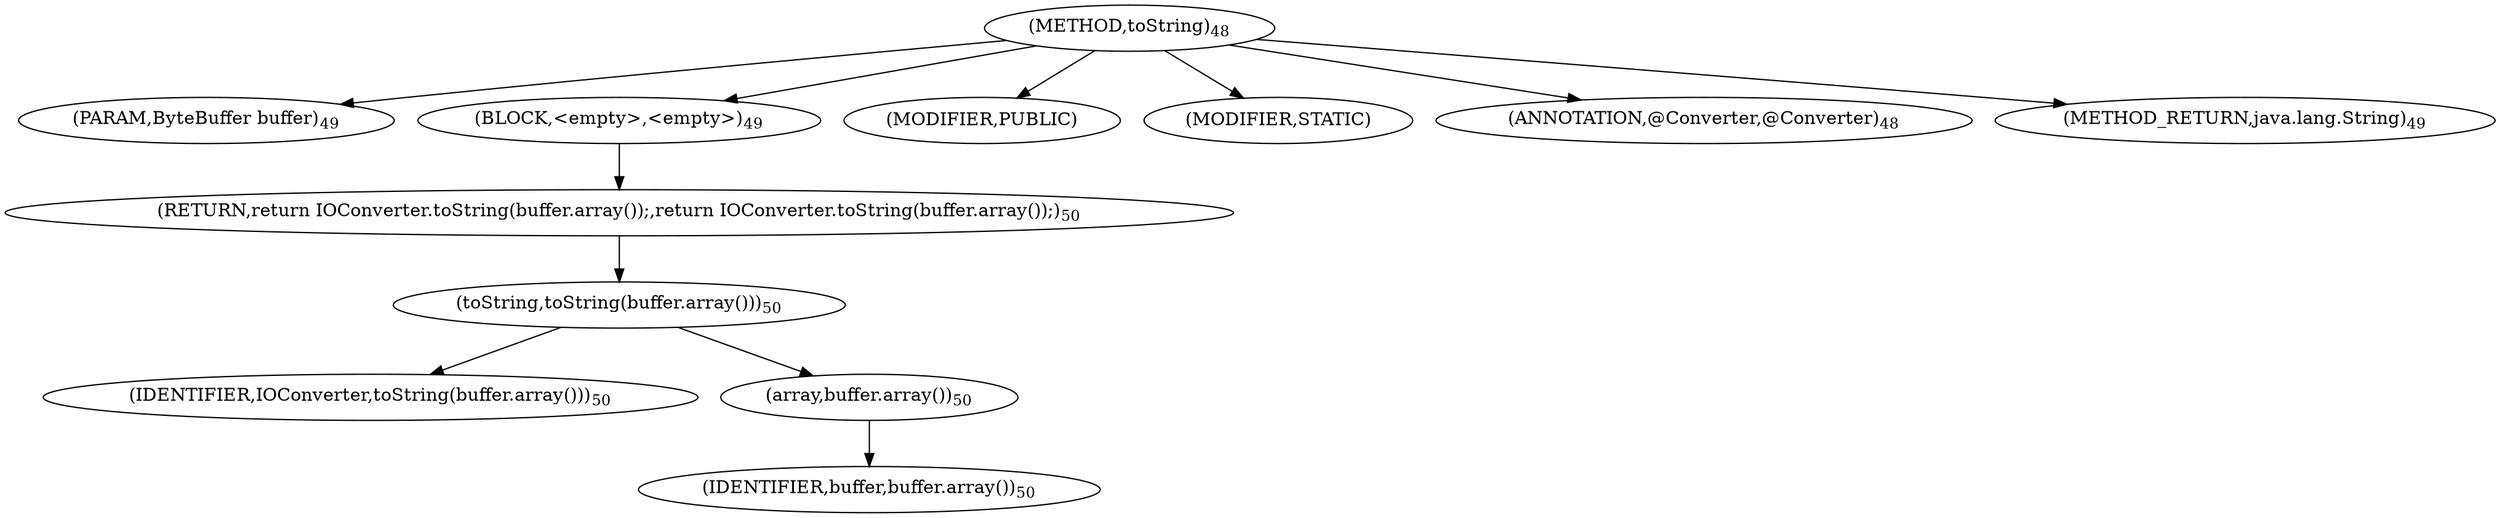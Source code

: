 digraph "toString" {  
"34" [label = <(METHOD,toString)<SUB>48</SUB>> ]
"35" [label = <(PARAM,ByteBuffer buffer)<SUB>49</SUB>> ]
"36" [label = <(BLOCK,&lt;empty&gt;,&lt;empty&gt;)<SUB>49</SUB>> ]
"37" [label = <(RETURN,return IOConverter.toString(buffer.array());,return IOConverter.toString(buffer.array());)<SUB>50</SUB>> ]
"38" [label = <(toString,toString(buffer.array()))<SUB>50</SUB>> ]
"39" [label = <(IDENTIFIER,IOConverter,toString(buffer.array()))<SUB>50</SUB>> ]
"40" [label = <(array,buffer.array())<SUB>50</SUB>> ]
"41" [label = <(IDENTIFIER,buffer,buffer.array())<SUB>50</SUB>> ]
"42" [label = <(MODIFIER,PUBLIC)> ]
"43" [label = <(MODIFIER,STATIC)> ]
"44" [label = <(ANNOTATION,@Converter,@Converter)<SUB>48</SUB>> ]
"45" [label = <(METHOD_RETURN,java.lang.String)<SUB>49</SUB>> ]
  "34" -> "35" 
  "34" -> "36" 
  "34" -> "42" 
  "34" -> "43" 
  "34" -> "44" 
  "34" -> "45" 
  "36" -> "37" 
  "37" -> "38" 
  "38" -> "39" 
  "38" -> "40" 
  "40" -> "41" 
}
